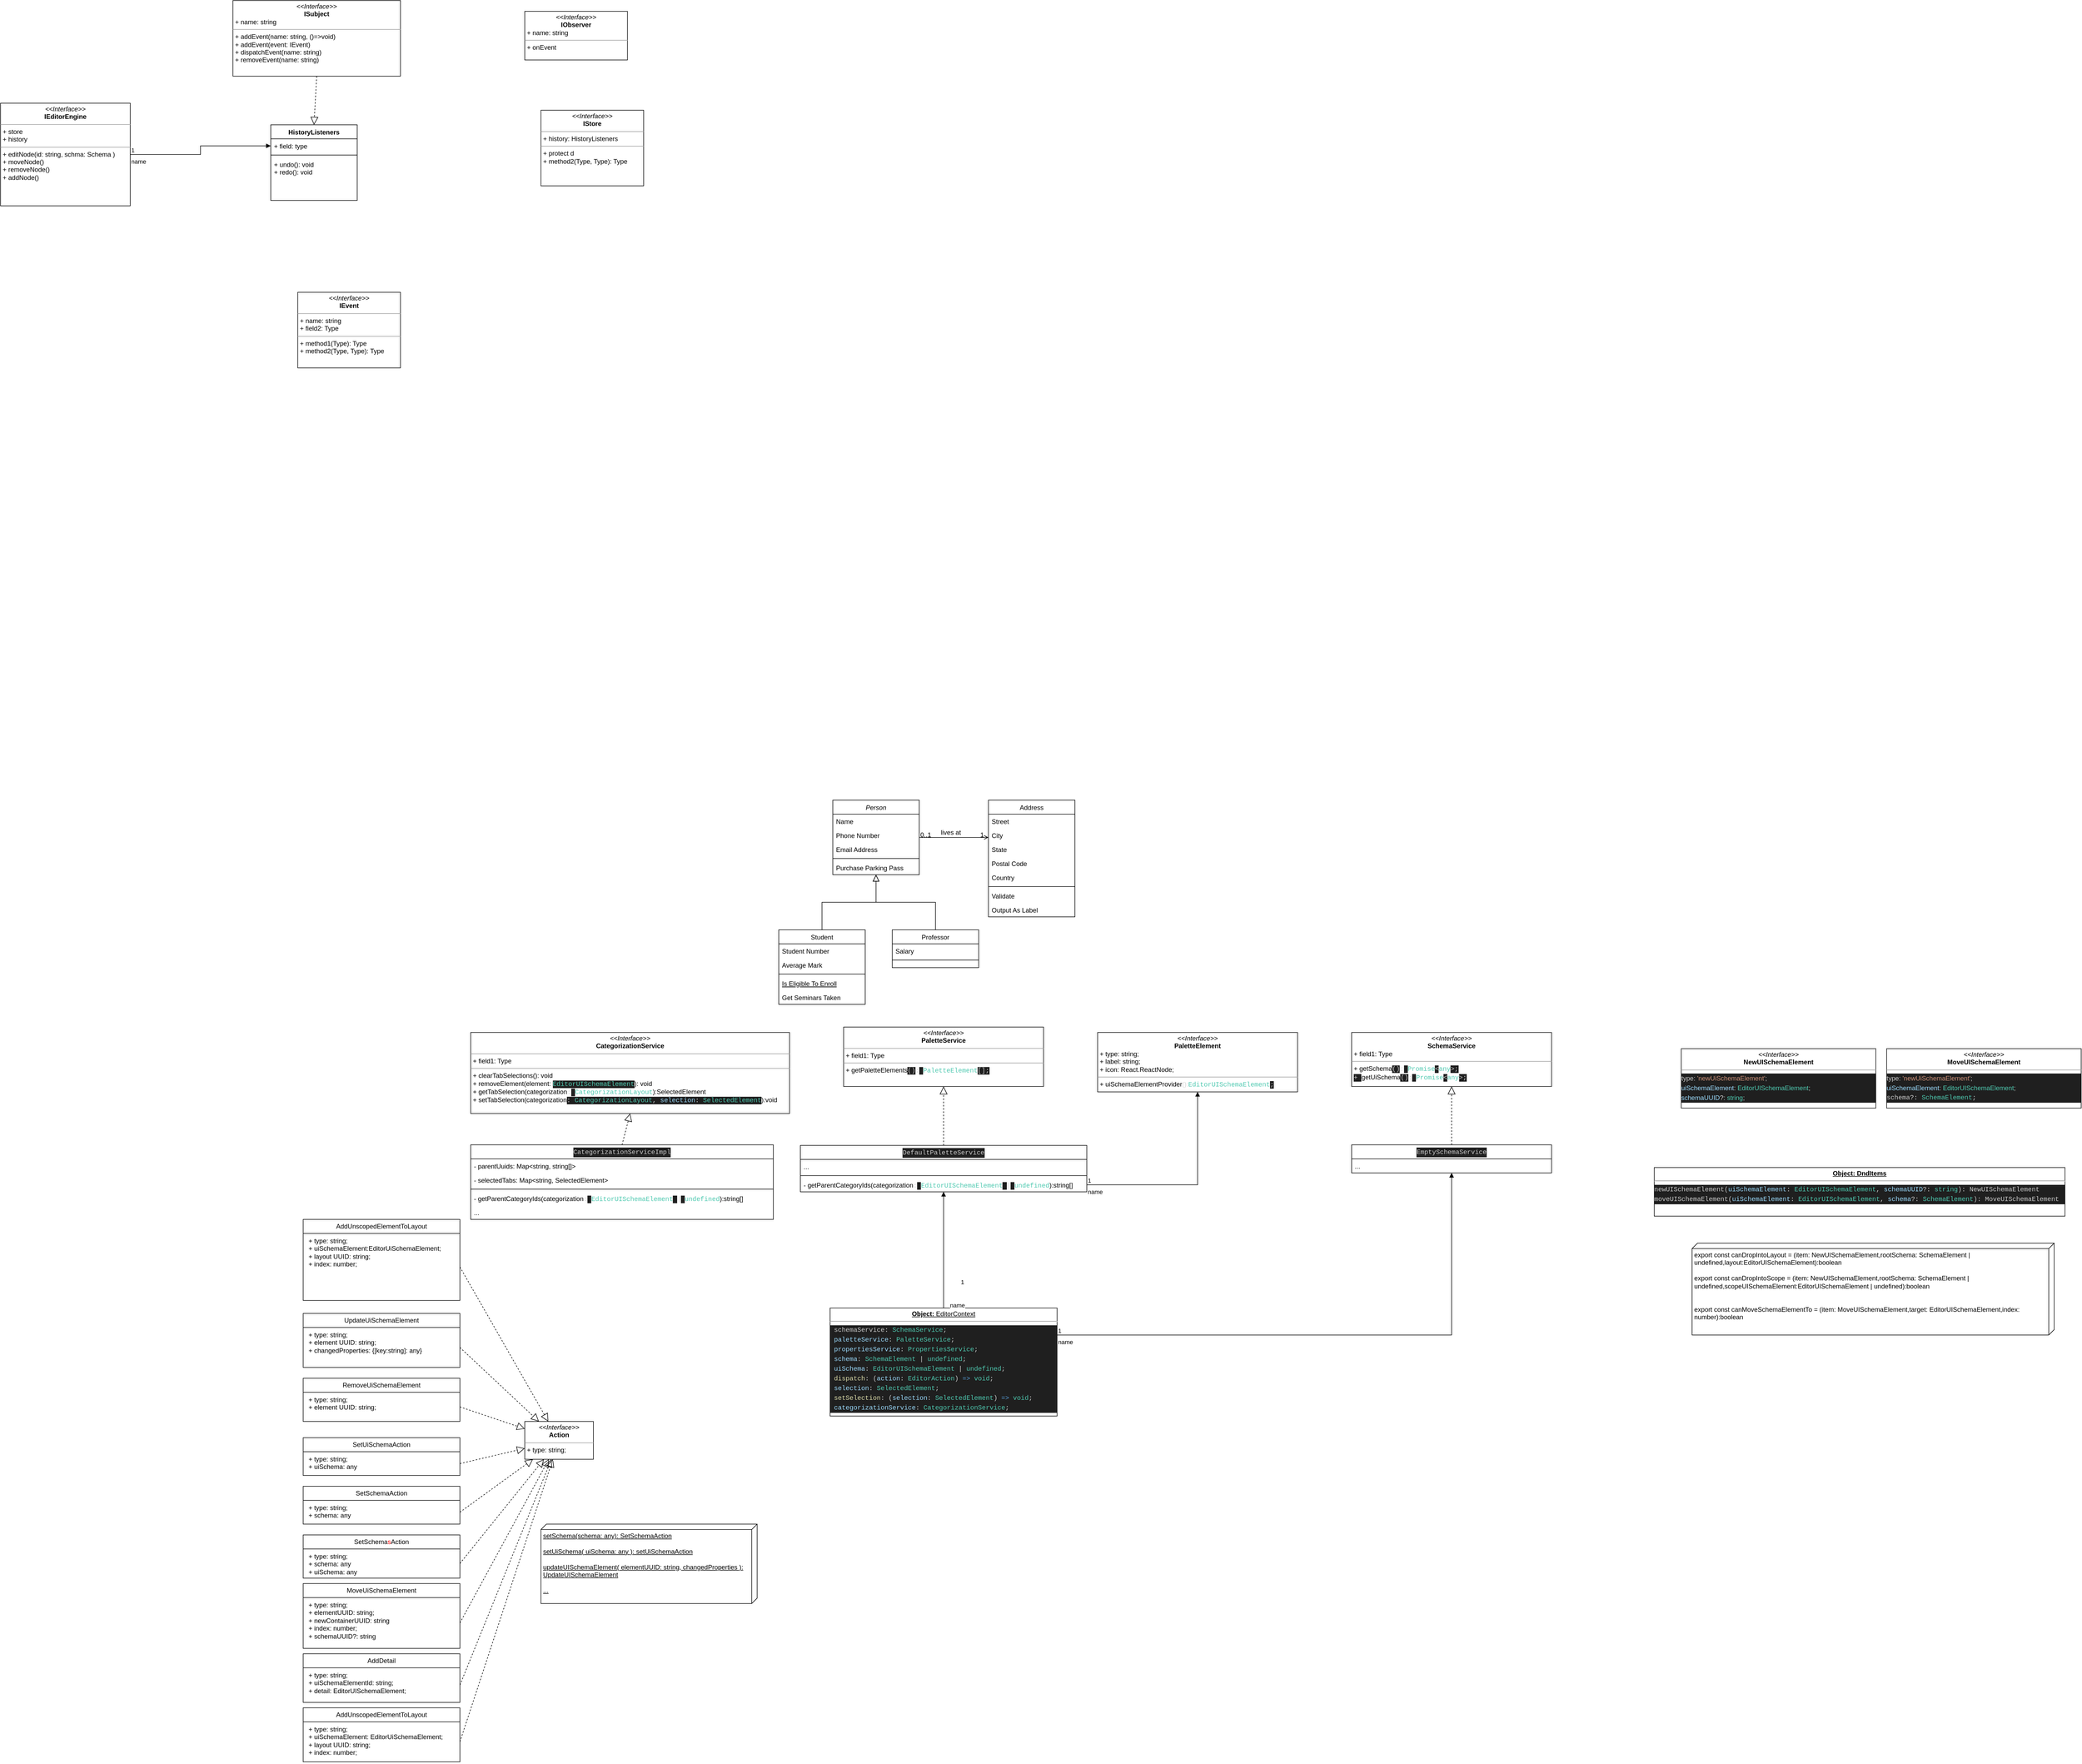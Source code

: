 <mxfile version="21.5.0" type="github">
  <diagram id="C5RBs43oDa-KdzZeNtuy" name="Page-1">
    <mxGraphModel dx="4012" dy="3231" grid="1" gridSize="10" guides="1" tooltips="1" connect="1" arrows="1" fold="1" page="1" pageScale="1" pageWidth="827" pageHeight="1169" math="0" shadow="0">
      <root>
        <mxCell id="WIyWlLk6GJQsqaUBKTNV-0" />
        <mxCell id="WIyWlLk6GJQsqaUBKTNV-1" parent="WIyWlLk6GJQsqaUBKTNV-0" />
        <mxCell id="zkfFHV4jXpPFQw0GAbJ--0" value="Person" style="swimlane;fontStyle=2;align=center;verticalAlign=top;childLayout=stackLayout;horizontal=1;startSize=26;horizontalStack=0;resizeParent=1;resizeLast=0;collapsible=1;marginBottom=0;rounded=0;shadow=0;strokeWidth=1;" parent="WIyWlLk6GJQsqaUBKTNV-1" vertex="1">
          <mxGeometry x="180" y="-140" width="160" height="138" as="geometry">
            <mxRectangle x="230" y="140" width="160" height="26" as="alternateBounds" />
          </mxGeometry>
        </mxCell>
        <mxCell id="zkfFHV4jXpPFQw0GAbJ--1" value="Name" style="text;align=left;verticalAlign=top;spacingLeft=4;spacingRight=4;overflow=hidden;rotatable=0;points=[[0,0.5],[1,0.5]];portConstraint=eastwest;" parent="zkfFHV4jXpPFQw0GAbJ--0" vertex="1">
          <mxGeometry y="26" width="160" height="26" as="geometry" />
        </mxCell>
        <mxCell id="zkfFHV4jXpPFQw0GAbJ--2" value="Phone Number" style="text;align=left;verticalAlign=top;spacingLeft=4;spacingRight=4;overflow=hidden;rotatable=0;points=[[0,0.5],[1,0.5]];portConstraint=eastwest;rounded=0;shadow=0;html=0;" parent="zkfFHV4jXpPFQw0GAbJ--0" vertex="1">
          <mxGeometry y="52" width="160" height="26" as="geometry" />
        </mxCell>
        <mxCell id="zkfFHV4jXpPFQw0GAbJ--3" value="Email Address" style="text;align=left;verticalAlign=top;spacingLeft=4;spacingRight=4;overflow=hidden;rotatable=0;points=[[0,0.5],[1,0.5]];portConstraint=eastwest;rounded=0;shadow=0;html=0;" parent="zkfFHV4jXpPFQw0GAbJ--0" vertex="1">
          <mxGeometry y="78" width="160" height="26" as="geometry" />
        </mxCell>
        <mxCell id="zkfFHV4jXpPFQw0GAbJ--4" value="" style="line;html=1;strokeWidth=1;align=left;verticalAlign=middle;spacingTop=-1;spacingLeft=3;spacingRight=3;rotatable=0;labelPosition=right;points=[];portConstraint=eastwest;" parent="zkfFHV4jXpPFQw0GAbJ--0" vertex="1">
          <mxGeometry y="104" width="160" height="8" as="geometry" />
        </mxCell>
        <mxCell id="zkfFHV4jXpPFQw0GAbJ--5" value="Purchase Parking Pass" style="text;align=left;verticalAlign=top;spacingLeft=4;spacingRight=4;overflow=hidden;rotatable=0;points=[[0,0.5],[1,0.5]];portConstraint=eastwest;" parent="zkfFHV4jXpPFQw0GAbJ--0" vertex="1">
          <mxGeometry y="112" width="160" height="26" as="geometry" />
        </mxCell>
        <mxCell id="zkfFHV4jXpPFQw0GAbJ--6" value="Student" style="swimlane;fontStyle=0;align=center;verticalAlign=top;childLayout=stackLayout;horizontal=1;startSize=26;horizontalStack=0;resizeParent=1;resizeLast=0;collapsible=1;marginBottom=0;rounded=0;shadow=0;strokeWidth=1;" parent="WIyWlLk6GJQsqaUBKTNV-1" vertex="1">
          <mxGeometry x="80" y="100" width="160" height="138" as="geometry">
            <mxRectangle x="120" y="360" width="160" height="26" as="alternateBounds" />
          </mxGeometry>
        </mxCell>
        <mxCell id="zkfFHV4jXpPFQw0GAbJ--7" value="Student Number" style="text;align=left;verticalAlign=top;spacingLeft=4;spacingRight=4;overflow=hidden;rotatable=0;points=[[0,0.5],[1,0.5]];portConstraint=eastwest;" parent="zkfFHV4jXpPFQw0GAbJ--6" vertex="1">
          <mxGeometry y="26" width="160" height="26" as="geometry" />
        </mxCell>
        <mxCell id="zkfFHV4jXpPFQw0GAbJ--8" value="Average Mark" style="text;align=left;verticalAlign=top;spacingLeft=4;spacingRight=4;overflow=hidden;rotatable=0;points=[[0,0.5],[1,0.5]];portConstraint=eastwest;rounded=0;shadow=0;html=0;" parent="zkfFHV4jXpPFQw0GAbJ--6" vertex="1">
          <mxGeometry y="52" width="160" height="26" as="geometry" />
        </mxCell>
        <mxCell id="zkfFHV4jXpPFQw0GAbJ--9" value="" style="line;html=1;strokeWidth=1;align=left;verticalAlign=middle;spacingTop=-1;spacingLeft=3;spacingRight=3;rotatable=0;labelPosition=right;points=[];portConstraint=eastwest;" parent="zkfFHV4jXpPFQw0GAbJ--6" vertex="1">
          <mxGeometry y="78" width="160" height="8" as="geometry" />
        </mxCell>
        <mxCell id="zkfFHV4jXpPFQw0GAbJ--10" value="Is Eligible To Enroll" style="text;align=left;verticalAlign=top;spacingLeft=4;spacingRight=4;overflow=hidden;rotatable=0;points=[[0,0.5],[1,0.5]];portConstraint=eastwest;fontStyle=4" parent="zkfFHV4jXpPFQw0GAbJ--6" vertex="1">
          <mxGeometry y="86" width="160" height="26" as="geometry" />
        </mxCell>
        <mxCell id="zkfFHV4jXpPFQw0GAbJ--11" value="Get Seminars Taken" style="text;align=left;verticalAlign=top;spacingLeft=4;spacingRight=4;overflow=hidden;rotatable=0;points=[[0,0.5],[1,0.5]];portConstraint=eastwest;" parent="zkfFHV4jXpPFQw0GAbJ--6" vertex="1">
          <mxGeometry y="112" width="160" height="26" as="geometry" />
        </mxCell>
        <mxCell id="zkfFHV4jXpPFQw0GAbJ--12" value="" style="endArrow=block;endSize=10;endFill=0;shadow=0;strokeWidth=1;rounded=0;edgeStyle=elbowEdgeStyle;elbow=vertical;" parent="WIyWlLk6GJQsqaUBKTNV-1" source="zkfFHV4jXpPFQw0GAbJ--6" target="zkfFHV4jXpPFQw0GAbJ--0" edge="1">
          <mxGeometry width="160" relative="1" as="geometry">
            <mxPoint x="160" y="-57" as="sourcePoint" />
            <mxPoint x="160" y="-57" as="targetPoint" />
          </mxGeometry>
        </mxCell>
        <mxCell id="zkfFHV4jXpPFQw0GAbJ--13" value="Professor" style="swimlane;fontStyle=0;align=center;verticalAlign=top;childLayout=stackLayout;horizontal=1;startSize=26;horizontalStack=0;resizeParent=1;resizeLast=0;collapsible=1;marginBottom=0;rounded=0;shadow=0;strokeWidth=1;" parent="WIyWlLk6GJQsqaUBKTNV-1" vertex="1">
          <mxGeometry x="290" y="100" width="160" height="70" as="geometry">
            <mxRectangle x="340" y="380" width="170" height="26" as="alternateBounds" />
          </mxGeometry>
        </mxCell>
        <mxCell id="zkfFHV4jXpPFQw0GAbJ--14" value="Salary" style="text;align=left;verticalAlign=top;spacingLeft=4;spacingRight=4;overflow=hidden;rotatable=0;points=[[0,0.5],[1,0.5]];portConstraint=eastwest;" parent="zkfFHV4jXpPFQw0GAbJ--13" vertex="1">
          <mxGeometry y="26" width="160" height="26" as="geometry" />
        </mxCell>
        <mxCell id="zkfFHV4jXpPFQw0GAbJ--15" value="" style="line;html=1;strokeWidth=1;align=left;verticalAlign=middle;spacingTop=-1;spacingLeft=3;spacingRight=3;rotatable=0;labelPosition=right;points=[];portConstraint=eastwest;" parent="zkfFHV4jXpPFQw0GAbJ--13" vertex="1">
          <mxGeometry y="52" width="160" height="8" as="geometry" />
        </mxCell>
        <mxCell id="zkfFHV4jXpPFQw0GAbJ--16" value="" style="endArrow=block;endSize=10;endFill=0;shadow=0;strokeWidth=1;rounded=0;edgeStyle=elbowEdgeStyle;elbow=vertical;" parent="WIyWlLk6GJQsqaUBKTNV-1" source="zkfFHV4jXpPFQw0GAbJ--13" target="zkfFHV4jXpPFQw0GAbJ--0" edge="1">
          <mxGeometry width="160" relative="1" as="geometry">
            <mxPoint x="170" y="113" as="sourcePoint" />
            <mxPoint x="270" y="11" as="targetPoint" />
          </mxGeometry>
        </mxCell>
        <mxCell id="zkfFHV4jXpPFQw0GAbJ--17" value="Address" style="swimlane;fontStyle=0;align=center;verticalAlign=top;childLayout=stackLayout;horizontal=1;startSize=26;horizontalStack=0;resizeParent=1;resizeLast=0;collapsible=1;marginBottom=0;rounded=0;shadow=0;strokeWidth=1;" parent="WIyWlLk6GJQsqaUBKTNV-1" vertex="1">
          <mxGeometry x="468" y="-140" width="160" height="216" as="geometry">
            <mxRectangle x="550" y="140" width="160" height="26" as="alternateBounds" />
          </mxGeometry>
        </mxCell>
        <mxCell id="zkfFHV4jXpPFQw0GAbJ--18" value="Street" style="text;align=left;verticalAlign=top;spacingLeft=4;spacingRight=4;overflow=hidden;rotatable=0;points=[[0,0.5],[1,0.5]];portConstraint=eastwest;" parent="zkfFHV4jXpPFQw0GAbJ--17" vertex="1">
          <mxGeometry y="26" width="160" height="26" as="geometry" />
        </mxCell>
        <mxCell id="zkfFHV4jXpPFQw0GAbJ--19" value="City" style="text;align=left;verticalAlign=top;spacingLeft=4;spacingRight=4;overflow=hidden;rotatable=0;points=[[0,0.5],[1,0.5]];portConstraint=eastwest;rounded=0;shadow=0;html=0;" parent="zkfFHV4jXpPFQw0GAbJ--17" vertex="1">
          <mxGeometry y="52" width="160" height="26" as="geometry" />
        </mxCell>
        <mxCell id="zkfFHV4jXpPFQw0GAbJ--20" value="State" style="text;align=left;verticalAlign=top;spacingLeft=4;spacingRight=4;overflow=hidden;rotatable=0;points=[[0,0.5],[1,0.5]];portConstraint=eastwest;rounded=0;shadow=0;html=0;" parent="zkfFHV4jXpPFQw0GAbJ--17" vertex="1">
          <mxGeometry y="78" width="160" height="26" as="geometry" />
        </mxCell>
        <mxCell id="zkfFHV4jXpPFQw0GAbJ--21" value="Postal Code" style="text;align=left;verticalAlign=top;spacingLeft=4;spacingRight=4;overflow=hidden;rotatable=0;points=[[0,0.5],[1,0.5]];portConstraint=eastwest;rounded=0;shadow=0;html=0;" parent="zkfFHV4jXpPFQw0GAbJ--17" vertex="1">
          <mxGeometry y="104" width="160" height="26" as="geometry" />
        </mxCell>
        <mxCell id="zkfFHV4jXpPFQw0GAbJ--22" value="Country" style="text;align=left;verticalAlign=top;spacingLeft=4;spacingRight=4;overflow=hidden;rotatable=0;points=[[0,0.5],[1,0.5]];portConstraint=eastwest;rounded=0;shadow=0;html=0;" parent="zkfFHV4jXpPFQw0GAbJ--17" vertex="1">
          <mxGeometry y="130" width="160" height="26" as="geometry" />
        </mxCell>
        <mxCell id="zkfFHV4jXpPFQw0GAbJ--23" value="" style="line;html=1;strokeWidth=1;align=left;verticalAlign=middle;spacingTop=-1;spacingLeft=3;spacingRight=3;rotatable=0;labelPosition=right;points=[];portConstraint=eastwest;" parent="zkfFHV4jXpPFQw0GAbJ--17" vertex="1">
          <mxGeometry y="156" width="160" height="8" as="geometry" />
        </mxCell>
        <mxCell id="zkfFHV4jXpPFQw0GAbJ--24" value="Validate" style="text;align=left;verticalAlign=top;spacingLeft=4;spacingRight=4;overflow=hidden;rotatable=0;points=[[0,0.5],[1,0.5]];portConstraint=eastwest;" parent="zkfFHV4jXpPFQw0GAbJ--17" vertex="1">
          <mxGeometry y="164" width="160" height="26" as="geometry" />
        </mxCell>
        <mxCell id="zkfFHV4jXpPFQw0GAbJ--25" value="Output As Label" style="text;align=left;verticalAlign=top;spacingLeft=4;spacingRight=4;overflow=hidden;rotatable=0;points=[[0,0.5],[1,0.5]];portConstraint=eastwest;" parent="zkfFHV4jXpPFQw0GAbJ--17" vertex="1">
          <mxGeometry y="190" width="160" height="26" as="geometry" />
        </mxCell>
        <mxCell id="zkfFHV4jXpPFQw0GAbJ--26" value="" style="endArrow=open;shadow=0;strokeWidth=1;rounded=0;endFill=1;edgeStyle=elbowEdgeStyle;elbow=vertical;" parent="WIyWlLk6GJQsqaUBKTNV-1" source="zkfFHV4jXpPFQw0GAbJ--0" target="zkfFHV4jXpPFQw0GAbJ--17" edge="1">
          <mxGeometry x="0.5" y="41" relative="1" as="geometry">
            <mxPoint x="340" y="-68" as="sourcePoint" />
            <mxPoint x="500" y="-68" as="targetPoint" />
            <mxPoint x="-40" y="32" as="offset" />
          </mxGeometry>
        </mxCell>
        <mxCell id="zkfFHV4jXpPFQw0GAbJ--27" value="0..1" style="resizable=0;align=left;verticalAlign=bottom;labelBackgroundColor=none;fontSize=12;" parent="zkfFHV4jXpPFQw0GAbJ--26" connectable="0" vertex="1">
          <mxGeometry x="-1" relative="1" as="geometry">
            <mxPoint y="4" as="offset" />
          </mxGeometry>
        </mxCell>
        <mxCell id="zkfFHV4jXpPFQw0GAbJ--28" value="1" style="resizable=0;align=right;verticalAlign=bottom;labelBackgroundColor=none;fontSize=12;" parent="zkfFHV4jXpPFQw0GAbJ--26" connectable="0" vertex="1">
          <mxGeometry x="1" relative="1" as="geometry">
            <mxPoint x="-7" y="4" as="offset" />
          </mxGeometry>
        </mxCell>
        <mxCell id="zkfFHV4jXpPFQw0GAbJ--29" value="lives at" style="text;html=1;resizable=0;points=[];;align=center;verticalAlign=middle;labelBackgroundColor=none;rounded=0;shadow=0;strokeWidth=1;fontSize=12;" parent="zkfFHV4jXpPFQw0GAbJ--26" vertex="1" connectable="0">
          <mxGeometry x="0.5" y="49" relative="1" as="geometry">
            <mxPoint x="-38" y="40" as="offset" />
          </mxGeometry>
        </mxCell>
        <mxCell id="DTdCsY4qcrPfwFTyk_Zt-1" value="&lt;p style=&quot;margin:0px;margin-top:4px;text-align:center;&quot;&gt;&lt;i&gt;&amp;lt;&amp;lt;Interface&amp;gt;&amp;gt;&lt;/i&gt;&lt;br&gt;&lt;b&gt;CategorizationService&lt;/b&gt;&lt;/p&gt;&lt;hr size=&quot;1&quot;&gt;&lt;p style=&quot;margin:0px;margin-left:4px;&quot;&gt;+ field1: Type&lt;br&gt;&lt;/p&gt;&lt;hr size=&quot;1&quot;&gt;&lt;p style=&quot;margin:0px;margin-left:4px;&quot;&gt;+&amp;nbsp;clearTabSelections&lt;span style=&quot;background-color: initial;&quot;&gt;(): void&lt;/span&gt;&lt;/p&gt;&lt;p style=&quot;margin:0px;margin-left:4px;&quot;&gt;+&amp;nbsp;removeElement(element:&amp;nbsp;&lt;span style=&quot;color: rgb(78, 201, 176); background-color: rgb(31, 31, 31); font-family: Menlo, Monaco, &amp;quot;Courier New&amp;quot;, monospace;&quot;&gt;EditorUISchemaElement&lt;/span&gt;&lt;span style=&quot;background-color: initial;&quot;&gt;): void&lt;/span&gt;&lt;/p&gt;&lt;p style=&quot;margin:0px;margin-left:4px;&quot;&gt;&lt;span style=&quot;background-color: initial;&quot;&gt;+&amp;nbsp;&lt;/span&gt;getTabSelection(categorization&lt;span style=&quot;font-family: Menlo, Monaco, &amp;quot;Courier New&amp;quot;, monospace; color: rgb(212, 212, 212);&quot;&gt;:&lt;/span&gt;&lt;span style=&quot;background-color: rgb(31, 31, 31); color: rgb(204, 204, 204); font-family: Menlo, Monaco, &amp;quot;Courier New&amp;quot;, monospace;&quot;&gt; &lt;/span&gt;&lt;span style=&quot;font-family: Menlo, Monaco, &amp;quot;Courier New&amp;quot;, monospace; color: rgb(78, 201, 176);&quot;&gt;CategorizationLayout&lt;/span&gt;&lt;span style=&quot;background-color: initial;&quot;&gt;):&lt;/span&gt;SelectedElement&lt;/p&gt;&lt;p style=&quot;margin:0px;margin-left:4px;&quot;&gt;+&amp;nbsp;setTabSelection(categorization&lt;span style=&quot;background-color: rgb(31, 31, 31); font-family: Menlo, Monaco, &amp;quot;Courier New&amp;quot;, monospace; color: rgb(212, 212, 212);&quot;&gt;:&lt;/span&gt;&lt;span style=&quot;background-color: rgb(31, 31, 31); color: rgb(204, 204, 204); font-family: Menlo, Monaco, &amp;quot;Courier New&amp;quot;, monospace;&quot;&gt; &lt;/span&gt;&lt;span style=&quot;background-color: rgb(31, 31, 31); font-family: Menlo, Monaco, &amp;quot;Courier New&amp;quot;, monospace; color: rgb(78, 201, 176);&quot;&gt;CategorizationLayout&lt;/span&gt;&lt;span style=&quot;background-color: rgb(31, 31, 31); color: rgb(204, 204, 204); font-family: Menlo, Monaco, &amp;quot;Courier New&amp;quot;, monospace;&quot;&gt;,&amp;nbsp;&lt;/span&gt;&lt;span style=&quot;background-color: rgb(31, 31, 31); font-family: Menlo, Monaco, &amp;quot;Courier New&amp;quot;, monospace; color: rgb(156, 220, 254);&quot;&gt;selection&lt;/span&gt;&lt;span style=&quot;background-color: rgb(31, 31, 31); font-family: Menlo, Monaco, &amp;quot;Courier New&amp;quot;, monospace; color: rgb(212, 212, 212);&quot;&gt;:&lt;/span&gt;&lt;span style=&quot;background-color: rgb(31, 31, 31); color: rgb(204, 204, 204); font-family: Menlo, Monaco, &amp;quot;Courier New&amp;quot;, monospace;&quot;&gt; &lt;/span&gt;&lt;span style=&quot;background-color: rgb(31, 31, 31); font-family: Menlo, Monaco, &amp;quot;Courier New&amp;quot;, monospace; color: rgb(78, 201, 176);&quot;&gt;SelectedElement&lt;/span&gt;&lt;span style=&quot;background-color: initial;&quot;&gt;):void&lt;/span&gt;&lt;/p&gt;" style="verticalAlign=top;align=left;overflow=fill;fontSize=12;fontFamily=Helvetica;html=1;whiteSpace=wrap;" vertex="1" parent="WIyWlLk6GJQsqaUBKTNV-1">
          <mxGeometry x="-490" y="290" width="590" height="150" as="geometry" />
        </mxCell>
        <mxCell id="DTdCsY4qcrPfwFTyk_Zt-5" value="&lt;div style=&quot;color: rgb(204, 204, 204); background-color: rgb(31, 31, 31); font-family: Menlo, Monaco, &amp;quot;Courier New&amp;quot;, monospace; line-height: 18px;&quot;&gt;CategorizationServiceImpl&lt;/div&gt;" style="swimlane;fontStyle=0;childLayout=stackLayout;horizontal=1;startSize=26;fillColor=none;horizontalStack=0;resizeParent=1;resizeParentMax=0;resizeLast=0;collapsible=1;marginBottom=0;whiteSpace=wrap;html=1;" vertex="1" parent="WIyWlLk6GJQsqaUBKTNV-1">
          <mxGeometry x="-490" y="498" width="560" height="138" as="geometry">
            <mxRectangle x="-450" y="490" width="100" height="30" as="alternateBounds" />
          </mxGeometry>
        </mxCell>
        <mxCell id="DTdCsY4qcrPfwFTyk_Zt-6" value="-&amp;nbsp;parentUuids: Map&amp;lt;string, string[]&amp;gt;" style="text;strokeColor=none;fillColor=none;align=left;verticalAlign=top;spacingLeft=4;spacingRight=4;overflow=hidden;rotatable=0;points=[[0,0.5],[1,0.5]];portConstraint=eastwest;whiteSpace=wrap;html=1;" vertex="1" parent="DTdCsY4qcrPfwFTyk_Zt-5">
          <mxGeometry y="26" width="560" height="26" as="geometry" />
        </mxCell>
        <mxCell id="DTdCsY4qcrPfwFTyk_Zt-7" value="-&amp;nbsp;selectedTabs: Map&amp;lt;string, SelectedElement&amp;gt;" style="text;strokeColor=none;fillColor=none;align=left;verticalAlign=top;spacingLeft=4;spacingRight=4;overflow=hidden;rotatable=0;points=[[0,0.5],[1,0.5]];portConstraint=eastwest;whiteSpace=wrap;html=1;" vertex="1" parent="DTdCsY4qcrPfwFTyk_Zt-5">
          <mxGeometry y="52" width="560" height="26" as="geometry" />
        </mxCell>
        <mxCell id="DTdCsY4qcrPfwFTyk_Zt-11" value="" style="line;strokeWidth=1;fillColor=none;align=left;verticalAlign=middle;spacingTop=-1;spacingLeft=3;spacingRight=3;rotatable=0;labelPosition=right;points=[];portConstraint=eastwest;strokeColor=inherit;" vertex="1" parent="DTdCsY4qcrPfwFTyk_Zt-5">
          <mxGeometry y="78" width="560" height="8" as="geometry" />
        </mxCell>
        <mxCell id="DTdCsY4qcrPfwFTyk_Zt-12" value="-&amp;nbsp;getParentCategoryIds(categorization&lt;span style=&quot;font-family: Menlo, Monaco, &amp;quot;Courier New&amp;quot;, monospace; color: rgb(212, 212, 212);&quot;&gt;:&lt;/span&gt;&lt;span style=&quot;background-color: rgb(31, 31, 31); color: rgb(204, 204, 204); font-family: Menlo, Monaco, &amp;quot;Courier New&amp;quot;, monospace;&quot;&gt; &lt;/span&gt;&lt;span style=&quot;font-family: Menlo, Monaco, &amp;quot;Courier New&amp;quot;, monospace; color: rgb(78, 201, 176);&quot;&gt;EditorUISchemaElement&lt;/span&gt;&lt;span style=&quot;background-color: rgb(31, 31, 31); color: rgb(204, 204, 204); font-family: Menlo, Monaco, &amp;quot;Courier New&amp;quot;, monospace;&quot;&gt; &lt;/span&gt;&lt;span style=&quot;font-family: Menlo, Monaco, &amp;quot;Courier New&amp;quot;, monospace; color: rgb(212, 212, 212);&quot;&gt;|&lt;/span&gt;&lt;span style=&quot;background-color: rgb(31, 31, 31); color: rgb(204, 204, 204); font-family: Menlo, Monaco, &amp;quot;Courier New&amp;quot;, monospace;&quot;&gt; &lt;/span&gt;&lt;span style=&quot;font-family: Menlo, Monaco, &amp;quot;Courier New&amp;quot;, monospace; color: rgb(78, 201, 176);&quot;&gt;undefined&lt;/span&gt;&lt;span style=&quot;background-color: initial;&quot;&gt;):string[]&lt;/span&gt;" style="text;strokeColor=none;fillColor=none;align=left;verticalAlign=top;spacingLeft=4;spacingRight=4;overflow=hidden;rotatable=0;points=[[0,0.5],[1,0.5]];portConstraint=eastwest;whiteSpace=wrap;html=1;" vertex="1" parent="DTdCsY4qcrPfwFTyk_Zt-5">
          <mxGeometry y="86" width="560" height="26" as="geometry" />
        </mxCell>
        <mxCell id="DTdCsY4qcrPfwFTyk_Zt-8" value="..." style="text;strokeColor=none;fillColor=none;align=left;verticalAlign=top;spacingLeft=4;spacingRight=4;overflow=hidden;rotatable=0;points=[[0,0.5],[1,0.5]];portConstraint=eastwest;whiteSpace=wrap;html=1;" vertex="1" parent="DTdCsY4qcrPfwFTyk_Zt-5">
          <mxGeometry y="112" width="560" height="26" as="geometry" />
        </mxCell>
        <mxCell id="DTdCsY4qcrPfwFTyk_Zt-10" value="" style="endArrow=block;dashed=1;endFill=0;endSize=12;html=1;rounded=0;entryX=0.5;entryY=1;entryDx=0;entryDy=0;exitX=0.5;exitY=0;exitDx=0;exitDy=0;" edge="1" parent="WIyWlLk6GJQsqaUBKTNV-1" source="DTdCsY4qcrPfwFTyk_Zt-5" target="DTdCsY4qcrPfwFTyk_Zt-1">
          <mxGeometry width="160" relative="1" as="geometry">
            <mxPoint x="-440" y="680" as="sourcePoint" />
            <mxPoint x="-280" y="680" as="targetPoint" />
          </mxGeometry>
        </mxCell>
        <mxCell id="DTdCsY4qcrPfwFTyk_Zt-13" value="&lt;p style=&quot;margin:0px;margin-top:4px;text-align:center;&quot;&gt;&lt;i&gt;&amp;lt;&amp;lt;Interface&amp;gt;&amp;gt;&lt;/i&gt;&lt;br&gt;&lt;b&gt;PaletteService&lt;/b&gt;&lt;br&gt;&lt;/p&gt;&lt;hr size=&quot;1&quot;&gt;&lt;p style=&quot;margin:0px;margin-left:4px;&quot;&gt;+ field1: Type&lt;br&gt;&lt;/p&gt;&lt;hr size=&quot;1&quot;&gt;&lt;p style=&quot;margin:0px;margin-left:4px;&quot;&gt;+&amp;nbsp;getPaletteElements&lt;span style=&quot;background-color: rgb(31, 31, 31); color: rgb(204, 204, 204); font-family: Menlo, Monaco, &amp;quot;Courier New&amp;quot;, monospace;&quot;&gt;()&lt;/span&gt;&lt;span style=&quot;font-family: Menlo, Monaco, &amp;quot;Courier New&amp;quot;, monospace; color: rgb(212, 212, 212);&quot;&gt;:&lt;/span&gt;&lt;span style=&quot;background-color: rgb(31, 31, 31); color: rgb(204, 204, 204); font-family: Menlo, Monaco, &amp;quot;Courier New&amp;quot;, monospace;&quot;&gt; &lt;/span&gt;&lt;span style=&quot;font-family: Menlo, Monaco, &amp;quot;Courier New&amp;quot;, monospace; color: rgb(78, 201, 176);&quot;&gt;PaletteElement&lt;/span&gt;&lt;span style=&quot;background-color: rgb(31, 31, 31); color: rgb(204, 204, 204); font-family: Menlo, Monaco, &amp;quot;Courier New&amp;quot;, monospace;&quot;&gt;[];&lt;/span&gt;&lt;/p&gt;" style="verticalAlign=top;align=left;overflow=fill;fontSize=12;fontFamily=Helvetica;html=1;whiteSpace=wrap;" vertex="1" parent="WIyWlLk6GJQsqaUBKTNV-1">
          <mxGeometry x="200" y="280" width="370" height="110" as="geometry" />
        </mxCell>
        <mxCell id="DTdCsY4qcrPfwFTyk_Zt-14" value="&lt;p style=&quot;margin:0px;margin-top:4px;text-align:center;&quot;&gt;&lt;i&gt;&amp;lt;&amp;lt;Interface&amp;gt;&amp;gt;&lt;/i&gt;&lt;br&gt;&lt;b&gt;PaletteElement&lt;/b&gt;&lt;br&gt;&lt;/p&gt;&lt;p style=&quot;margin:0px;margin-left:4px;&quot;&gt;+ type: string;&lt;/p&gt;&lt;p style=&quot;margin:0px;margin-left:4px;&quot;&gt;&lt;span style=&quot;background-color: initial;&quot;&gt;+ label: string;&lt;/span&gt;&lt;/p&gt;&lt;p style=&quot;margin:0px;margin-left:4px;&quot;&gt;&lt;span style=&quot;background-color: initial;&quot;&gt;+ icon: React.ReactNode;&lt;/span&gt;&lt;/p&gt;&lt;hr size=&quot;1&quot;&gt;&lt;p style=&quot;margin:0px;margin-left:4px;&quot;&gt;+&amp;nbsp;uiSchemaElementProvider&lt;font color=&quot;#d4d4d4&quot;&gt;():&lt;/font&gt;&lt;span style=&quot;font-family: Menlo, Monaco, &amp;quot;Courier New&amp;quot;, monospace; color: rgb(78, 201, 176);&quot;&gt;EditorUISchemaElement&lt;/span&gt;&lt;span style=&quot;background-color: rgb(31, 31, 31); color: rgb(204, 204, 204); font-family: Menlo, Monaco, &amp;quot;Courier New&amp;quot;, monospace;&quot;&gt;;&lt;/span&gt;&lt;/p&gt;" style="verticalAlign=top;align=left;overflow=fill;fontSize=12;fontFamily=Helvetica;html=1;whiteSpace=wrap;" vertex="1" parent="WIyWlLk6GJQsqaUBKTNV-1">
          <mxGeometry x="670" y="290" width="370" height="110" as="geometry" />
        </mxCell>
        <mxCell id="DTdCsY4qcrPfwFTyk_Zt-15" value="&lt;div style=&quot;color: rgb(204, 204, 204); background-color: rgb(31, 31, 31); font-family: Menlo, Monaco, &amp;quot;Courier New&amp;quot;, monospace; line-height: 18px;&quot;&gt;DefaultPaletteService&lt;/div&gt;" style="swimlane;fontStyle=0;childLayout=stackLayout;horizontal=1;startSize=26;fillColor=none;horizontalStack=0;resizeParent=1;resizeParentMax=0;resizeLast=0;collapsible=1;marginBottom=0;whiteSpace=wrap;html=1;" vertex="1" parent="WIyWlLk6GJQsqaUBKTNV-1">
          <mxGeometry x="120" y="499" width="530" height="86" as="geometry">
            <mxRectangle x="-450" y="490" width="100" height="30" as="alternateBounds" />
          </mxGeometry>
        </mxCell>
        <mxCell id="DTdCsY4qcrPfwFTyk_Zt-16" value="..." style="text;strokeColor=none;fillColor=none;align=left;verticalAlign=top;spacingLeft=4;spacingRight=4;overflow=hidden;rotatable=0;points=[[0,0.5],[1,0.5]];portConstraint=eastwest;whiteSpace=wrap;html=1;" vertex="1" parent="DTdCsY4qcrPfwFTyk_Zt-15">
          <mxGeometry y="26" width="530" height="26" as="geometry" />
        </mxCell>
        <mxCell id="DTdCsY4qcrPfwFTyk_Zt-18" value="" style="line;strokeWidth=1;fillColor=none;align=left;verticalAlign=middle;spacingTop=-1;spacingLeft=3;spacingRight=3;rotatable=0;labelPosition=right;points=[];portConstraint=eastwest;strokeColor=inherit;" vertex="1" parent="DTdCsY4qcrPfwFTyk_Zt-15">
          <mxGeometry y="52" width="530" height="8" as="geometry" />
        </mxCell>
        <mxCell id="DTdCsY4qcrPfwFTyk_Zt-19" value="-&amp;nbsp;getParentCategoryIds(categorization&lt;span style=&quot;font-family: Menlo, Monaco, &amp;quot;Courier New&amp;quot;, monospace; color: rgb(212, 212, 212);&quot;&gt;:&lt;/span&gt;&lt;span style=&quot;background-color: rgb(31, 31, 31); color: rgb(204, 204, 204); font-family: Menlo, Monaco, &amp;quot;Courier New&amp;quot;, monospace;&quot;&gt; &lt;/span&gt;&lt;span style=&quot;font-family: Menlo, Monaco, &amp;quot;Courier New&amp;quot;, monospace; color: rgb(78, 201, 176);&quot;&gt;EditorUISchemaElement&lt;/span&gt;&lt;span style=&quot;background-color: rgb(31, 31, 31); color: rgb(204, 204, 204); font-family: Menlo, Monaco, &amp;quot;Courier New&amp;quot;, monospace;&quot;&gt; &lt;/span&gt;&lt;span style=&quot;font-family: Menlo, Monaco, &amp;quot;Courier New&amp;quot;, monospace; color: rgb(212, 212, 212);&quot;&gt;|&lt;/span&gt;&lt;span style=&quot;background-color: rgb(31, 31, 31); color: rgb(204, 204, 204); font-family: Menlo, Monaco, &amp;quot;Courier New&amp;quot;, monospace;&quot;&gt; &lt;/span&gt;&lt;span style=&quot;font-family: Menlo, Monaco, &amp;quot;Courier New&amp;quot;, monospace; color: rgb(78, 201, 176);&quot;&gt;undefined&lt;/span&gt;&lt;span style=&quot;background-color: initial;&quot;&gt;):string[]&lt;/span&gt;" style="text;strokeColor=none;fillColor=none;align=left;verticalAlign=top;spacingLeft=4;spacingRight=4;overflow=hidden;rotatable=0;points=[[0,0.5],[1,0.5]];portConstraint=eastwest;whiteSpace=wrap;html=1;" vertex="1" parent="DTdCsY4qcrPfwFTyk_Zt-15">
          <mxGeometry y="60" width="530" height="26" as="geometry" />
        </mxCell>
        <mxCell id="DTdCsY4qcrPfwFTyk_Zt-21" value="" style="endArrow=block;dashed=1;endFill=0;endSize=12;html=1;rounded=0;entryX=0.5;entryY=1;entryDx=0;entryDy=0;exitX=0.5;exitY=0;exitDx=0;exitDy=0;" edge="1" parent="WIyWlLk6GJQsqaUBKTNV-1" source="DTdCsY4qcrPfwFTyk_Zt-15" target="DTdCsY4qcrPfwFTyk_Zt-13">
          <mxGeometry width="160" relative="1" as="geometry">
            <mxPoint x="-200" y="508" as="sourcePoint" />
            <mxPoint x="-185" y="450" as="targetPoint" />
          </mxGeometry>
        </mxCell>
        <mxCell id="DTdCsY4qcrPfwFTyk_Zt-22" value="name" style="endArrow=block;endFill=1;html=1;edgeStyle=orthogonalEdgeStyle;align=left;verticalAlign=top;rounded=0;entryX=0.5;entryY=1;entryDx=0;entryDy=0;" edge="1" parent="WIyWlLk6GJQsqaUBKTNV-1" source="DTdCsY4qcrPfwFTyk_Zt-19" target="DTdCsY4qcrPfwFTyk_Zt-14">
          <mxGeometry x="-1" relative="1" as="geometry">
            <mxPoint x="670" y="590" as="sourcePoint" />
            <mxPoint x="430" y="750" as="targetPoint" />
          </mxGeometry>
        </mxCell>
        <mxCell id="DTdCsY4qcrPfwFTyk_Zt-23" value="1" style="edgeLabel;resizable=0;html=1;align=left;verticalAlign=bottom;" connectable="0" vertex="1" parent="DTdCsY4qcrPfwFTyk_Zt-22">
          <mxGeometry x="-1" relative="1" as="geometry" />
        </mxCell>
        <mxCell id="DTdCsY4qcrPfwFTyk_Zt-24" value="&lt;p style=&quot;margin:0px;margin-top:4px;text-align:center;&quot;&gt;&lt;i&gt;&amp;lt;&amp;lt;Interface&amp;gt;&amp;gt;&lt;/i&gt;&lt;br&gt;&lt;/p&gt;&lt;div style=&quot;text-align: center;&quot;&gt;&lt;b&gt;SchemaService&lt;/b&gt;&lt;/div&gt;&lt;p style=&quot;margin:0px;margin-left:4px;&quot;&gt;+ field1: Type&lt;br&gt;&lt;/p&gt;&lt;hr size=&quot;1&quot;&gt;&lt;p style=&quot;margin:0px;margin-left:4px;&quot;&gt;+ getSchema&lt;span style=&quot;background-color: rgb(31, 31, 31); color: rgb(204, 204, 204); font-family: Menlo, Monaco, &amp;quot;Courier New&amp;quot;, monospace;&quot;&gt;()&lt;/span&gt;&lt;span style=&quot;font-family: Menlo, Monaco, &amp;quot;Courier New&amp;quot;, monospace; color: rgb(212, 212, 212);&quot;&gt;:&lt;/span&gt;&lt;span style=&quot;background-color: rgb(31, 31, 31); color: rgb(204, 204, 204); font-family: Menlo, Monaco, &amp;quot;Courier New&amp;quot;, monospace;&quot;&gt; &lt;/span&gt;&lt;span style=&quot;font-family: Menlo, Monaco, &amp;quot;Courier New&amp;quot;, monospace; color: rgb(78, 201, 176);&quot;&gt;Promise&lt;/span&gt;&lt;span style=&quot;background-color: rgb(31, 31, 31); color: rgb(204, 204, 204); font-family: Menlo, Monaco, &amp;quot;Courier New&amp;quot;, monospace;&quot;&gt;&amp;lt;&lt;/span&gt;&lt;span style=&quot;font-family: Menlo, Monaco, &amp;quot;Courier New&amp;quot;, monospace; color: rgb(78, 201, 176);&quot;&gt;any&lt;/span&gt;&lt;span style=&quot;background-color: rgb(31, 31, 31); color: rgb(204, 204, 204); font-family: Menlo, Monaco, &amp;quot;Courier New&amp;quot;, monospace;&quot;&gt;&amp;gt;;&lt;/span&gt;&lt;/p&gt;&lt;p style=&quot;margin:0px;margin-left:4px;&quot;&gt;&lt;span style=&quot;background-color: rgb(31, 31, 31); color: rgb(204, 204, 204); font-family: Menlo, Monaco, &amp;quot;Courier New&amp;quot;, monospace;&quot;&gt;+&amp;nbsp;&lt;/span&gt;getUiSchema&lt;span style=&quot;background-color: rgb(31, 31, 31); color: rgb(204, 204, 204); font-family: Menlo, Monaco, &amp;quot;Courier New&amp;quot;, monospace;&quot;&gt;()&lt;/span&gt;&lt;span style=&quot;font-family: Menlo, Monaco, &amp;quot;Courier New&amp;quot;, monospace; color: rgb(212, 212, 212);&quot;&gt;:&lt;/span&gt;&lt;span style=&quot;background-color: rgb(31, 31, 31); color: rgb(204, 204, 204); font-family: Menlo, Monaco, &amp;quot;Courier New&amp;quot;, monospace;&quot;&gt; &lt;/span&gt;&lt;span style=&quot;font-family: Menlo, Monaco, &amp;quot;Courier New&amp;quot;, monospace; color: rgb(78, 201, 176);&quot;&gt;Promise&lt;/span&gt;&lt;span style=&quot;background-color: rgb(31, 31, 31); color: rgb(204, 204, 204); font-family: Menlo, Monaco, &amp;quot;Courier New&amp;quot;, monospace;&quot;&gt;&amp;lt;&lt;/span&gt;&lt;span style=&quot;font-family: Menlo, Monaco, &amp;quot;Courier New&amp;quot;, monospace; color: rgb(78, 201, 176);&quot;&gt;any&lt;/span&gt;&lt;span style=&quot;background-color: rgb(31, 31, 31); color: rgb(204, 204, 204); font-family: Menlo, Monaco, &amp;quot;Courier New&amp;quot;, monospace;&quot;&gt;&amp;gt;;&lt;/span&gt;&lt;/p&gt;" style="verticalAlign=top;align=left;overflow=fill;fontSize=12;fontFamily=Helvetica;html=1;whiteSpace=wrap;" vertex="1" parent="WIyWlLk6GJQsqaUBKTNV-1">
          <mxGeometry x="1140" y="290" width="370" height="100" as="geometry" />
        </mxCell>
        <mxCell id="DTdCsY4qcrPfwFTyk_Zt-27" value="&lt;div style=&quot;color: rgb(204, 204, 204); background-color: rgb(31, 31, 31); font-family: Menlo, Monaco, &amp;quot;Courier New&amp;quot;, monospace; line-height: 18px;&quot;&gt;EmptySchemaService&lt;/div&gt;" style="swimlane;fontStyle=0;childLayout=stackLayout;horizontal=1;startSize=26;fillColor=none;horizontalStack=0;resizeParent=1;resizeParentMax=0;resizeLast=0;collapsible=1;marginBottom=0;whiteSpace=wrap;html=1;" vertex="1" parent="WIyWlLk6GJQsqaUBKTNV-1">
          <mxGeometry x="1140" y="498" width="370" height="52" as="geometry">
            <mxRectangle x="-450" y="490" width="100" height="30" as="alternateBounds" />
          </mxGeometry>
        </mxCell>
        <mxCell id="DTdCsY4qcrPfwFTyk_Zt-30" value="..." style="text;strokeColor=none;fillColor=none;align=left;verticalAlign=top;spacingLeft=4;spacingRight=4;overflow=hidden;rotatable=0;points=[[0,0.5],[1,0.5]];portConstraint=eastwest;whiteSpace=wrap;html=1;" vertex="1" parent="DTdCsY4qcrPfwFTyk_Zt-27">
          <mxGeometry y="26" width="370" height="26" as="geometry" />
        </mxCell>
        <mxCell id="DTdCsY4qcrPfwFTyk_Zt-31" value="" style="endArrow=block;dashed=1;endFill=0;endSize=12;html=1;rounded=0;entryX=0.5;entryY=1;entryDx=0;entryDy=0;exitX=0.5;exitY=0;exitDx=0;exitDy=0;" edge="1" parent="WIyWlLk6GJQsqaUBKTNV-1" source="DTdCsY4qcrPfwFTyk_Zt-27" target="DTdCsY4qcrPfwFTyk_Zt-24">
          <mxGeometry width="160" relative="1" as="geometry">
            <mxPoint x="395" y="509" as="sourcePoint" />
            <mxPoint x="395" y="400" as="targetPoint" />
          </mxGeometry>
        </mxCell>
        <mxCell id="DTdCsY4qcrPfwFTyk_Zt-34" value="&lt;p style=&quot;margin:0px;margin-top:4px;text-align:center;text-decoration:underline;&quot;&gt;&lt;b&gt;Object:&amp;nbsp;&lt;/b&gt;&lt;b style=&quot;background-color: initial;&quot;&gt;&lt;u&gt;DndItems&lt;/u&gt;&lt;/b&gt;&lt;/p&gt;&lt;hr&gt;&lt;div style=&quot;color: rgb(204, 204, 204); background-color: rgb(31, 31, 31); font-family: Menlo, Monaco, &amp;quot;Courier New&amp;quot;, monospace; line-height: 18px;&quot;&gt;&lt;div&gt;newUISchemaElement(&lt;span style=&quot;color: rgb(156, 220, 254);&quot;&gt;uiSchemaElement&lt;/span&gt;&lt;span style=&quot;color: rgb(212, 212, 212);&quot;&gt;:&lt;/span&gt; &lt;span style=&quot;color: rgb(78, 201, 176);&quot;&gt;EditorUISchemaElement&lt;/span&gt;,&amp;nbsp;&lt;span style=&quot;color: rgb(156, 220, 254);&quot;&gt;schemaUUID&lt;/span&gt;&lt;span style=&quot;color: rgb(212, 212, 212);&quot;&gt;?:&lt;/span&gt; &lt;span style=&quot;color: rgb(78, 201, 176);&quot;&gt;string&lt;/span&gt;):&amp;nbsp;NewUISchemaElement&lt;/div&gt;&lt;div&gt;&lt;div style=&quot;line-height: 18px;&quot;&gt;&lt;div&gt;moveUISchemaElement(&lt;span style=&quot;color: rgb(156, 220, 254);&quot;&gt;uiSchemaElement&lt;/span&gt;&lt;span style=&quot;color: rgb(212, 212, 212);&quot;&gt;:&lt;/span&gt; &lt;span style=&quot;color: rgb(78, 201, 176);&quot;&gt;EditorUISchemaElement&lt;/span&gt;,&amp;nbsp;&lt;span style=&quot;color: rgb(156, 220, 254);&quot;&gt;schema&lt;/span&gt;&lt;span style=&quot;color: rgb(212, 212, 212);&quot;&gt;?:&lt;/span&gt; &lt;span style=&quot;color: rgb(78, 201, 176);&quot;&gt;SchemaElement&lt;/span&gt;): MoveUISchemaElement&lt;/div&gt;&lt;/div&gt;&lt;/div&gt;&lt;/div&gt;" style="verticalAlign=top;align=left;overflow=fill;fontSize=12;fontFamily=Helvetica;html=1;whiteSpace=wrap;" vertex="1" parent="WIyWlLk6GJQsqaUBKTNV-1">
          <mxGeometry x="1700" y="540" width="760" height="90" as="geometry" />
        </mxCell>
        <mxCell id="DTdCsY4qcrPfwFTyk_Zt-37" value="&lt;p style=&quot;margin:0px;margin-top:4px;text-align:center;&quot;&gt;&lt;i&gt;&amp;lt;&amp;lt;Interface&amp;gt;&amp;gt;&lt;/i&gt;&lt;br&gt;&lt;b&gt;NewUISchemaElement&lt;/b&gt;&lt;br&gt;&lt;/p&gt;&lt;hr size=&quot;1&quot;&gt;&lt;div style=&quot;color: rgb(204, 204, 204); background-color: rgb(31, 31, 31); line-height: 18px;&quot;&gt;&lt;div style=&quot;&quot;&gt;type&lt;span style=&quot;color: rgb(212, 212, 212);&quot;&gt;:&lt;/span&gt; &lt;span style=&quot;color: rgb(206, 145, 120);&quot;&gt;&#39;newUiSchemaElement&#39;&lt;/span&gt;;&lt;/div&gt;&lt;div style=&quot;&quot;&gt;  &lt;span style=&quot;color: #9cdcfe;&quot;&gt;uiSchemaElement&lt;/span&gt;&lt;span style=&quot;color: #d4d4d4;&quot;&gt;:&lt;/span&gt; &lt;span style=&quot;color: #4ec9b0;&quot;&gt;EditorUISchemaElement&lt;/span&gt;;&lt;/div&gt;&lt;div style=&quot;&quot;&gt;  &lt;span style=&quot;color: rgb(156, 220, 254);&quot;&gt;schemaUUID&lt;/span&gt;&lt;span style=&quot;color: rgb(212, 212, 212);&quot;&gt;?:&lt;/span&gt; &lt;span style=&quot;color: rgb(78, 201, 176);&quot;&gt;string&lt;/span&gt;;&lt;/div&gt;&lt;/div&gt;" style="verticalAlign=top;align=left;overflow=fill;fontSize=12;fontFamily=Helvetica;html=1;whiteSpace=wrap;fillColor=default;" vertex="1" parent="WIyWlLk6GJQsqaUBKTNV-1">
          <mxGeometry x="1750" y="320" width="360" height="110" as="geometry" />
        </mxCell>
        <mxCell id="DTdCsY4qcrPfwFTyk_Zt-38" value="&lt;p style=&quot;margin:0px;margin-top:4px;text-align:center;&quot;&gt;&lt;i&gt;&amp;lt;&amp;lt;Interface&amp;gt;&amp;gt;&lt;/i&gt;&lt;br&gt;&lt;b&gt;MoveUISchemaElement&lt;/b&gt;&lt;br&gt;&lt;/p&gt;&lt;hr size=&quot;1&quot;&gt;&lt;div style=&quot;color: rgb(204, 204, 204); background-color: rgb(31, 31, 31); line-height: 18px;&quot;&gt;&lt;div style=&quot;&quot;&gt;type&lt;span style=&quot;color: rgb(212, 212, 212);&quot;&gt;:&lt;/span&gt; &lt;span style=&quot;color: rgb(206, 145, 120);&quot;&gt;&#39;newUiSchemaElement&#39;&lt;/span&gt;;&lt;/div&gt;&lt;div style=&quot;&quot;&gt;  &lt;span style=&quot;color: #9cdcfe;&quot;&gt;uiSchemaElement&lt;/span&gt;&lt;span style=&quot;color: #d4d4d4;&quot;&gt;:&lt;/span&gt; &lt;span style=&quot;color: #4ec9b0;&quot;&gt;EditorUISchemaElement&lt;/span&gt;;&lt;/div&gt;&lt;div style=&quot;&quot;&gt;&lt;div style=&quot;font-family: Menlo, Monaco, &amp;quot;Courier New&amp;quot;, monospace; line-height: 18px;&quot;&gt;schema&lt;span style=&quot;color: #d4d4d4;&quot;&gt;?:&lt;/span&gt; &lt;span style=&quot;color: #4ec9b0;&quot;&gt;SchemaElement&lt;/span&gt;;&lt;/div&gt;&lt;/div&gt;&lt;/div&gt;" style="verticalAlign=top;align=left;overflow=fill;fontSize=12;fontFamily=Helvetica;html=1;whiteSpace=wrap;fillColor=default;" vertex="1" parent="WIyWlLk6GJQsqaUBKTNV-1">
          <mxGeometry x="2130" y="320" width="360" height="110" as="geometry" />
        </mxCell>
        <mxCell id="DTdCsY4qcrPfwFTyk_Zt-39" value="export const canDropIntoLayout = (item: NewUISchemaElement,rootSchema: SchemaElement | undefined,layout:EditorUISchemaElement):boolean&#xa;&#xa;export const canDropIntoScope = (item: NewUISchemaElement,rootSchema: SchemaElement | undefined,scopeUISchemaElement:EditorUISchemaElement | undefined):boolean&#xa;&#xa;&#xa;export const canMoveSchemaElementTo = (item: MoveUISchemaElement,target: EditorUISchemaElement,index: number):boolean" style="verticalAlign=top;align=left;spacingTop=8;spacingLeft=2;spacingRight=12;shape=cube;size=10;direction=south;html=1;whiteSpace=wrap;" vertex="1" parent="WIyWlLk6GJQsqaUBKTNV-1">
          <mxGeometry x="1770" y="680" width="670" height="170" as="geometry" />
        </mxCell>
        <mxCell id="DTdCsY4qcrPfwFTyk_Zt-40" value="&lt;p style=&quot;margin:0px;margin-top:4px;text-align:center;text-decoration:underline;&quot;&gt;&lt;b&gt;Object:&amp;nbsp;&lt;/b&gt;EditorContext&lt;/p&gt;&lt;hr&gt;&lt;div style=&quot;color: rgb(204, 204, 204); background-color: rgb(31, 31, 31); font-family: Menlo, Monaco, &amp;quot;Courier New&amp;quot;, monospace; line-height: 18px;&quot;&gt;&lt;div style=&quot;line-height: 18px;&quot;&gt;&lt;div&gt;&amp;nbsp;schemaService&lt;span style=&quot;color: #d4d4d4;&quot;&gt;:&lt;/span&gt; &lt;span style=&quot;color: #4ec9b0;&quot;&gt;SchemaService&lt;/span&gt;;&lt;/div&gt;&lt;div&gt;  &lt;span style=&quot;color: #9cdcfe;&quot;&gt;&amp;nbsp;paletteService&lt;/span&gt;&lt;span style=&quot;color: #d4d4d4;&quot;&gt;:&lt;/span&gt; &lt;span style=&quot;color: #4ec9b0;&quot;&gt;PaletteService&lt;/span&gt;;&lt;/div&gt;&lt;div&gt;  &lt;span style=&quot;color: #9cdcfe;&quot;&gt;&amp;nbsp;propertiesService&lt;/span&gt;&lt;span style=&quot;color: #d4d4d4;&quot;&gt;:&lt;/span&gt; &lt;span style=&quot;color: #4ec9b0;&quot;&gt;PropertiesService&lt;/span&gt;;&lt;/div&gt;&lt;div&gt;  &lt;span style=&quot;color: #9cdcfe;&quot;&gt;&amp;nbsp;schema&lt;/span&gt;&lt;span style=&quot;color: #d4d4d4;&quot;&gt;:&lt;/span&gt; &lt;span style=&quot;color: #4ec9b0;&quot;&gt;SchemaElement&lt;/span&gt; &lt;span style=&quot;color: #d4d4d4;&quot;&gt;|&lt;/span&gt; &lt;span style=&quot;color: #4ec9b0;&quot;&gt;undefined&lt;/span&gt;;&lt;/div&gt;&lt;div&gt;  &lt;span style=&quot;color: #9cdcfe;&quot;&gt;&amp;nbsp;uiSchema&lt;/span&gt;&lt;span style=&quot;color: #d4d4d4;&quot;&gt;:&lt;/span&gt; &lt;span style=&quot;color: #4ec9b0;&quot;&gt;EditorUISchemaElement&lt;/span&gt; &lt;span style=&quot;color: #d4d4d4;&quot;&gt;|&lt;/span&gt; &lt;span style=&quot;color: #4ec9b0;&quot;&gt;undefined&lt;/span&gt;;&lt;/div&gt;&lt;div&gt;  &lt;span style=&quot;color: #dcdcaa;&quot;&gt;&amp;nbsp;dispatch&lt;/span&gt;&lt;span style=&quot;color: #d4d4d4;&quot;&gt;:&lt;/span&gt; (&lt;span style=&quot;color: #9cdcfe;&quot;&gt;action&lt;/span&gt;&lt;span style=&quot;color: #d4d4d4;&quot;&gt;:&lt;/span&gt; &lt;span style=&quot;color: #4ec9b0;&quot;&gt;EditorAction&lt;/span&gt;) &lt;span style=&quot;color: #569cd6;&quot;&gt;=&amp;gt;&lt;/span&gt; &lt;span style=&quot;color: #4ec9b0;&quot;&gt;void&lt;/span&gt;;&lt;/div&gt;&lt;div&gt;  &lt;span style=&quot;color: #9cdcfe;&quot;&gt;&amp;nbsp;selection&lt;/span&gt;&lt;span style=&quot;color: #d4d4d4;&quot;&gt;:&lt;/span&gt; &lt;span style=&quot;color: #4ec9b0;&quot;&gt;SelectedElement&lt;/span&gt;;&lt;/div&gt;&lt;div&gt;  &lt;span style=&quot;color: #dcdcaa;&quot;&gt;&amp;nbsp;setSelection&lt;/span&gt;&lt;span style=&quot;color: #d4d4d4;&quot;&gt;:&lt;/span&gt; (&lt;span style=&quot;color: #9cdcfe;&quot;&gt;selection&lt;/span&gt;&lt;span style=&quot;color: #d4d4d4;&quot;&gt;:&lt;/span&gt; &lt;span style=&quot;color: #4ec9b0;&quot;&gt;SelectedElement&lt;/span&gt;) &lt;span style=&quot;color: #569cd6;&quot;&gt;=&amp;gt;&lt;/span&gt; &lt;span style=&quot;color: #4ec9b0;&quot;&gt;void&lt;/span&gt;;&lt;/div&gt;&lt;div&gt;  &lt;span style=&quot;color: #9cdcfe;&quot;&gt;&amp;nbsp;categorizationService&lt;/span&gt;&lt;span style=&quot;color: #d4d4d4;&quot;&gt;:&lt;/span&gt; &lt;span style=&quot;color: #4ec9b0;&quot;&gt;CategorizationService&lt;/span&gt;;&lt;/div&gt;&lt;/div&gt;&lt;/div&gt;" style="verticalAlign=top;align=left;overflow=fill;fontSize=12;fontFamily=Helvetica;html=1;whiteSpace=wrap;" vertex="1" parent="WIyWlLk6GJQsqaUBKTNV-1">
          <mxGeometry x="175" y="800" width="420" height="200" as="geometry" />
        </mxCell>
        <mxCell id="DTdCsY4qcrPfwFTyk_Zt-41" value="name" style="endArrow=block;endFill=1;html=1;edgeStyle=orthogonalEdgeStyle;align=left;verticalAlign=top;rounded=0;exitX=1;exitY=0.25;exitDx=0;exitDy=0;" edge="1" parent="WIyWlLk6GJQsqaUBKTNV-1" source="DTdCsY4qcrPfwFTyk_Zt-40" target="DTdCsY4qcrPfwFTyk_Zt-27">
          <mxGeometry x="-1" relative="1" as="geometry">
            <mxPoint x="660" y="582" as="sourcePoint" />
            <mxPoint x="1290" y="660" as="targetPoint" />
          </mxGeometry>
        </mxCell>
        <mxCell id="DTdCsY4qcrPfwFTyk_Zt-42" value="1" style="edgeLabel;resizable=0;html=1;align=left;verticalAlign=bottom;" connectable="0" vertex="1" parent="DTdCsY4qcrPfwFTyk_Zt-41">
          <mxGeometry x="-1" relative="1" as="geometry" />
        </mxCell>
        <mxCell id="DTdCsY4qcrPfwFTyk_Zt-43" value="name" style="endArrow=block;endFill=1;html=1;edgeStyle=orthogonalEdgeStyle;align=left;verticalAlign=top;rounded=0;exitX=0.5;exitY=0;exitDx=0;exitDy=0;" edge="1" parent="WIyWlLk6GJQsqaUBKTNV-1" source="DTdCsY4qcrPfwFTyk_Zt-40" target="DTdCsY4qcrPfwFTyk_Zt-15">
          <mxGeometry x="-0.829" y="-10" relative="1" as="geometry">
            <mxPoint x="90" y="850" as="sourcePoint" />
            <mxPoint x="300" y="585" as="targetPoint" />
            <mxPoint as="offset" />
          </mxGeometry>
        </mxCell>
        <mxCell id="DTdCsY4qcrPfwFTyk_Zt-44" value="1" style="edgeLabel;resizable=0;html=1;align=left;verticalAlign=bottom;" connectable="0" vertex="1" parent="DTdCsY4qcrPfwFTyk_Zt-43">
          <mxGeometry x="-1" relative="1" as="geometry">
            <mxPoint x="30" y="-40" as="offset" />
          </mxGeometry>
        </mxCell>
        <mxCell id="DTdCsY4qcrPfwFTyk_Zt-45" value="&lt;p style=&quot;margin:0px;margin-top:4px;text-align:center;&quot;&gt;&lt;i&gt;&amp;lt;&amp;lt;Interface&amp;gt;&amp;gt;&lt;/i&gt;&lt;br&gt;&lt;b&gt;Action&lt;/b&gt;&lt;/p&gt;&lt;hr size=&quot;1&quot;&gt;&lt;p style=&quot;margin:0px;margin-left:4px;&quot;&gt;+ type: string;&lt;br&gt;&lt;/p&gt;" style="verticalAlign=top;align=left;overflow=fill;fontSize=12;fontFamily=Helvetica;html=1;whiteSpace=wrap;" vertex="1" parent="WIyWlLk6GJQsqaUBKTNV-1">
          <mxGeometry x="-390" y="1010" width="127" height="70" as="geometry" />
        </mxCell>
        <mxCell id="DTdCsY4qcrPfwFTyk_Zt-46" value="AddUnscopedElementToLayout" style="swimlane;fontStyle=0;childLayout=stackLayout;horizontal=1;startSize=26;fillColor=none;horizontalStack=0;resizeParent=1;resizeParentMax=0;resizeLast=0;collapsible=1;marginBottom=0;whiteSpace=wrap;html=1;" vertex="1" parent="WIyWlLk6GJQsqaUBKTNV-1">
          <mxGeometry x="-800" y="636" width="290" height="150" as="geometry" />
        </mxCell>
        <mxCell id="DTdCsY4qcrPfwFTyk_Zt-47" value="&lt;p style=&quot;margin: 0px 0px 0px 4px;&quot;&gt;+ type: string;&lt;br&gt;+ uiSchemaElement:EditorUiSchemaElement;&lt;/p&gt;&lt;p style=&quot;margin: 0px 0px 0px 4px;&quot;&gt;+ layout UUID: string;&lt;/p&gt;&lt;p style=&quot;margin: 0px 0px 0px 4px;&quot;&gt;+ index: number;&lt;/p&gt;" style="text;strokeColor=none;fillColor=none;align=left;verticalAlign=top;spacingLeft=4;spacingRight=4;overflow=hidden;rotatable=0;points=[[0,0.5],[1,0.5]];portConstraint=eastwest;whiteSpace=wrap;html=1;" vertex="1" parent="DTdCsY4qcrPfwFTyk_Zt-46">
          <mxGeometry y="26" width="290" height="124" as="geometry" />
        </mxCell>
        <mxCell id="DTdCsY4qcrPfwFTyk_Zt-50" value="UpdateUiSchemaElement" style="swimlane;fontStyle=0;childLayout=stackLayout;horizontal=1;startSize=26;fillColor=none;horizontalStack=0;resizeParent=1;resizeParentMax=0;resizeLast=0;collapsible=1;marginBottom=0;whiteSpace=wrap;html=1;" vertex="1" parent="WIyWlLk6GJQsqaUBKTNV-1">
          <mxGeometry x="-800" y="810" width="290" height="100" as="geometry" />
        </mxCell>
        <mxCell id="DTdCsY4qcrPfwFTyk_Zt-51" value="&lt;p style=&quot;margin: 0px 0px 0px 4px;&quot;&gt;+ type: string&lt;span style=&quot;background-color: initial;&quot;&gt;;&lt;/span&gt;&lt;/p&gt;&lt;p style=&quot;margin: 0px 0px 0px 4px;&quot;&gt;+ element UUID: string;&lt;br&gt;+&amp;nbsp;changedProperties: {[key:string]: any}&lt;/p&gt;" style="text;strokeColor=none;fillColor=none;align=left;verticalAlign=top;spacingLeft=4;spacingRight=4;overflow=hidden;rotatable=0;points=[[0,0.5],[1,0.5]];portConstraint=eastwest;whiteSpace=wrap;html=1;" vertex="1" parent="DTdCsY4qcrPfwFTyk_Zt-50">
          <mxGeometry y="26" width="290" height="74" as="geometry" />
        </mxCell>
        <mxCell id="DTdCsY4qcrPfwFTyk_Zt-52" value="SetUiSchemaAction" style="swimlane;fontStyle=0;childLayout=stackLayout;horizontal=1;startSize=26;fillColor=none;horizontalStack=0;resizeParent=1;resizeParentMax=0;resizeLast=0;collapsible=1;marginBottom=0;whiteSpace=wrap;html=1;" vertex="1" parent="WIyWlLk6GJQsqaUBKTNV-1">
          <mxGeometry x="-800" y="1040" width="290" height="70" as="geometry" />
        </mxCell>
        <mxCell id="DTdCsY4qcrPfwFTyk_Zt-53" value="&lt;p style=&quot;margin: 0px 0px 0px 4px;&quot;&gt;+ type: string;&lt;/p&gt;&lt;p style=&quot;margin: 0px 0px 0px 4px;&quot;&gt;+ uiSchema: any&lt;/p&gt;" style="text;strokeColor=none;fillColor=none;align=left;verticalAlign=top;spacingLeft=4;spacingRight=4;overflow=hidden;rotatable=0;points=[[0,0.5],[1,0.5]];portConstraint=eastwest;whiteSpace=wrap;html=1;" vertex="1" parent="DTdCsY4qcrPfwFTyk_Zt-52">
          <mxGeometry y="26" width="290" height="44" as="geometry" />
        </mxCell>
        <mxCell id="DTdCsY4qcrPfwFTyk_Zt-54" value="SetSchemaAction" style="swimlane;fontStyle=0;childLayout=stackLayout;horizontal=1;startSize=26;fillColor=none;horizontalStack=0;resizeParent=1;resizeParentMax=0;resizeLast=0;collapsible=1;marginBottom=0;whiteSpace=wrap;html=1;" vertex="1" parent="WIyWlLk6GJQsqaUBKTNV-1">
          <mxGeometry x="-800" y="1130" width="290" height="70" as="geometry" />
        </mxCell>
        <mxCell id="DTdCsY4qcrPfwFTyk_Zt-55" value="&lt;p style=&quot;margin: 0px 0px 0px 4px;&quot;&gt;+ type: string;&lt;/p&gt;&lt;p style=&quot;margin: 0px 0px 0px 4px;&quot;&gt;+ schema: any&lt;/p&gt;" style="text;strokeColor=none;fillColor=none;align=left;verticalAlign=top;spacingLeft=4;spacingRight=4;overflow=hidden;rotatable=0;points=[[0,0.5],[1,0.5]];portConstraint=eastwest;whiteSpace=wrap;html=1;" vertex="1" parent="DTdCsY4qcrPfwFTyk_Zt-54">
          <mxGeometry y="26" width="290" height="44" as="geometry" />
        </mxCell>
        <mxCell id="DTdCsY4qcrPfwFTyk_Zt-56" value="MoveUiSchemaElement" style="swimlane;fontStyle=0;childLayout=stackLayout;horizontal=1;startSize=26;fillColor=none;horizontalStack=0;resizeParent=1;resizeParentMax=0;resizeLast=0;collapsible=1;marginBottom=0;whiteSpace=wrap;html=1;" vertex="1" parent="WIyWlLk6GJQsqaUBKTNV-1">
          <mxGeometry x="-800" y="1310" width="290" height="120" as="geometry" />
        </mxCell>
        <mxCell id="DTdCsY4qcrPfwFTyk_Zt-57" value="&lt;p style=&quot;margin: 0px 0px 0px 4px;&quot;&gt;+ type: string;&lt;/p&gt;&lt;p style=&quot;margin: 0px 0px 0px 4px;&quot;&gt;+ elementUUID: string;&lt;br&gt;&lt;/p&gt;&lt;p style=&quot;margin: 0px 0px 0px 4px;&quot;&gt;+ newContainerUUID: string&lt;/p&gt;&lt;p style=&quot;margin: 0px 0px 0px 4px;&quot;&gt;+ index: number;&lt;/p&gt;&lt;p style=&quot;margin: 0px 0px 0px 4px;&quot;&gt;+ schemaUUID?: string&lt;/p&gt;" style="text;strokeColor=none;fillColor=none;align=left;verticalAlign=top;spacingLeft=4;spacingRight=4;overflow=hidden;rotatable=0;points=[[0,0.5],[1,0.5]];portConstraint=eastwest;whiteSpace=wrap;html=1;" vertex="1" parent="DTdCsY4qcrPfwFTyk_Zt-56">
          <mxGeometry y="26" width="290" height="94" as="geometry" />
        </mxCell>
        <mxCell id="DTdCsY4qcrPfwFTyk_Zt-58" value="AddUnscopedElementToLayout" style="swimlane;fontStyle=0;childLayout=stackLayout;horizontal=1;startSize=26;fillColor=none;horizontalStack=0;resizeParent=1;resizeParentMax=0;resizeLast=0;collapsible=1;marginBottom=0;whiteSpace=wrap;html=1;" vertex="1" parent="WIyWlLk6GJQsqaUBKTNV-1">
          <mxGeometry x="-800" y="1540" width="290" height="100" as="geometry" />
        </mxCell>
        <mxCell id="DTdCsY4qcrPfwFTyk_Zt-59" value="&lt;p style=&quot;margin: 0px 0px 0px 4px;&quot;&gt;+ type: string;&lt;br&gt;&lt;/p&gt;&lt;p style=&quot;margin: 0px 0px 0px 4px;&quot;&gt;+ uiSchemaElement: EditorUiSchemaElement;&lt;/p&gt;&lt;p style=&quot;margin: 0px 0px 0px 4px;&quot;&gt;+ layout UUID: string;&lt;br&gt;&lt;/p&gt;&lt;p style=&quot;margin: 0px 0px 0px 4px;&quot;&gt;+ index: number;&lt;/p&gt;" style="text;strokeColor=none;fillColor=none;align=left;verticalAlign=top;spacingLeft=4;spacingRight=4;overflow=hidden;rotatable=0;points=[[0,0.5],[1,0.5]];portConstraint=eastwest;whiteSpace=wrap;html=1;" vertex="1" parent="DTdCsY4qcrPfwFTyk_Zt-58">
          <mxGeometry y="26" width="290" height="74" as="geometry" />
        </mxCell>
        <mxCell id="DTdCsY4qcrPfwFTyk_Zt-60" value="RemoveUiSchemaElement" style="swimlane;fontStyle=0;childLayout=stackLayout;horizontal=1;startSize=26;fillColor=none;horizontalStack=0;resizeParent=1;resizeParentMax=0;resizeLast=0;collapsible=1;marginBottom=0;whiteSpace=wrap;html=1;" vertex="1" parent="WIyWlLk6GJQsqaUBKTNV-1">
          <mxGeometry x="-800" y="930" width="290" height="80" as="geometry" />
        </mxCell>
        <mxCell id="DTdCsY4qcrPfwFTyk_Zt-61" value="&lt;p style=&quot;margin: 0px 0px 0px 4px;&quot;&gt;+ type: string&lt;span style=&quot;background-color: initial;&quot;&gt;;&lt;/span&gt;&lt;/p&gt;&lt;p style=&quot;margin: 0px 0px 0px 4px;&quot;&gt;+ element UUID: string;&lt;br&gt;&lt;/p&gt;" style="text;strokeColor=none;fillColor=none;align=left;verticalAlign=top;spacingLeft=4;spacingRight=4;overflow=hidden;rotatable=0;points=[[0,0.5],[1,0.5]];portConstraint=eastwest;whiteSpace=wrap;html=1;" vertex="1" parent="DTdCsY4qcrPfwFTyk_Zt-60">
          <mxGeometry y="26" width="290" height="54" as="geometry" />
        </mxCell>
        <mxCell id="DTdCsY4qcrPfwFTyk_Zt-64" value="AddDetail" style="swimlane;fontStyle=0;childLayout=stackLayout;horizontal=1;startSize=26;fillColor=none;horizontalStack=0;resizeParent=1;resizeParentMax=0;resizeLast=0;collapsible=1;marginBottom=0;whiteSpace=wrap;html=1;" vertex="1" parent="WIyWlLk6GJQsqaUBKTNV-1">
          <mxGeometry x="-800" y="1440" width="290" height="90" as="geometry" />
        </mxCell>
        <mxCell id="DTdCsY4qcrPfwFTyk_Zt-65" value="&lt;p style=&quot;margin: 0px 0px 0px 4px;&quot;&gt;+ type: string;&lt;/p&gt;&lt;p style=&quot;margin: 0px 0px 0px 4px;&quot;&gt;+ uiSchemaElementId: string;&lt;/p&gt;&lt;p style=&quot;margin: 0px 0px 0px 4px;&quot;&gt;+ detail: EditorUISchemaElement;&lt;/p&gt;" style="text;strokeColor=none;fillColor=none;align=left;verticalAlign=top;spacingLeft=4;spacingRight=4;overflow=hidden;rotatable=0;points=[[0,0.5],[1,0.5]];portConstraint=eastwest;whiteSpace=wrap;html=1;" vertex="1" parent="DTdCsY4qcrPfwFTyk_Zt-64">
          <mxGeometry y="26" width="290" height="64" as="geometry" />
        </mxCell>
        <mxCell id="DTdCsY4qcrPfwFTyk_Zt-70" value="SetSchema&lt;font color=&quot;#ff0000&quot;&gt;s&lt;/font&gt;Action" style="swimlane;fontStyle=0;childLayout=stackLayout;horizontal=1;startSize=26;fillColor=none;horizontalStack=0;resizeParent=1;resizeParentMax=0;resizeLast=0;collapsible=1;marginBottom=0;whiteSpace=wrap;html=1;" vertex="1" parent="WIyWlLk6GJQsqaUBKTNV-1">
          <mxGeometry x="-800" y="1220" width="290" height="80" as="geometry" />
        </mxCell>
        <mxCell id="DTdCsY4qcrPfwFTyk_Zt-71" value="&lt;p style=&quot;margin: 0px 0px 0px 4px;&quot;&gt;+ type: string;&lt;/p&gt;&lt;p style=&quot;margin: 0px 0px 0px 4px;&quot;&gt;+ schema: any&lt;/p&gt;&lt;p style=&quot;margin: 0px 0px 0px 4px;&quot;&gt;+ uiSchema: any&lt;/p&gt;" style="text;strokeColor=none;fillColor=none;align=left;verticalAlign=top;spacingLeft=4;spacingRight=4;overflow=hidden;rotatable=0;points=[[0,0.5],[1,0.5]];portConstraint=eastwest;whiteSpace=wrap;html=1;" vertex="1" parent="DTdCsY4qcrPfwFTyk_Zt-70">
          <mxGeometry y="26" width="290" height="54" as="geometry" />
        </mxCell>
        <mxCell id="DTdCsY4qcrPfwFTyk_Zt-73" value="" style="endArrow=block;dashed=1;endFill=0;endSize=12;html=1;rounded=0;exitX=1;exitY=0.5;exitDx=0;exitDy=0;" edge="1" parent="WIyWlLk6GJQsqaUBKTNV-1" source="DTdCsY4qcrPfwFTyk_Zt-47" target="DTdCsY4qcrPfwFTyk_Zt-45">
          <mxGeometry width="160" relative="1" as="geometry">
            <mxPoint x="-450" y="1180" as="sourcePoint" />
            <mxPoint x="-400" y="1110" as="targetPoint" />
          </mxGeometry>
        </mxCell>
        <mxCell id="DTdCsY4qcrPfwFTyk_Zt-74" value="" style="endArrow=block;dashed=1;endFill=0;endSize=12;html=1;rounded=0;exitX=1;exitY=0.5;exitDx=0;exitDy=0;" edge="1" parent="WIyWlLk6GJQsqaUBKTNV-1" source="DTdCsY4qcrPfwFTyk_Zt-61" target="DTdCsY4qcrPfwFTyk_Zt-45">
          <mxGeometry width="160" relative="1" as="geometry">
            <mxPoint x="-440" y="1190" as="sourcePoint" />
            <mxPoint x="-280" y="1190" as="targetPoint" />
          </mxGeometry>
        </mxCell>
        <mxCell id="DTdCsY4qcrPfwFTyk_Zt-75" value="" style="endArrow=block;dashed=1;endFill=0;endSize=12;html=1;rounded=0;exitX=1;exitY=0.5;exitDx=0;exitDy=0;" edge="1" parent="WIyWlLk6GJQsqaUBKTNV-1" source="DTdCsY4qcrPfwFTyk_Zt-51" target="DTdCsY4qcrPfwFTyk_Zt-45">
          <mxGeometry width="160" relative="1" as="geometry">
            <mxPoint x="-430" y="1200" as="sourcePoint" />
            <mxPoint x="-270" y="1200" as="targetPoint" />
          </mxGeometry>
        </mxCell>
        <mxCell id="DTdCsY4qcrPfwFTyk_Zt-76" value="" style="endArrow=block;dashed=1;endFill=0;endSize=12;html=1;rounded=0;exitX=1;exitY=0.5;exitDx=0;exitDy=0;" edge="1" parent="WIyWlLk6GJQsqaUBKTNV-1" source="DTdCsY4qcrPfwFTyk_Zt-53" target="DTdCsY4qcrPfwFTyk_Zt-45">
          <mxGeometry width="160" relative="1" as="geometry">
            <mxPoint x="-420" y="1210" as="sourcePoint" />
            <mxPoint x="-260" y="1210" as="targetPoint" />
          </mxGeometry>
        </mxCell>
        <mxCell id="DTdCsY4qcrPfwFTyk_Zt-77" value="" style="endArrow=block;dashed=1;endFill=0;endSize=12;html=1;rounded=0;exitX=1;exitY=0.5;exitDx=0;exitDy=0;" edge="1" parent="WIyWlLk6GJQsqaUBKTNV-1" source="DTdCsY4qcrPfwFTyk_Zt-55" target="DTdCsY4qcrPfwFTyk_Zt-45">
          <mxGeometry width="160" relative="1" as="geometry">
            <mxPoint x="-410" y="1220" as="sourcePoint" />
            <mxPoint x="-250" y="1220" as="targetPoint" />
          </mxGeometry>
        </mxCell>
        <mxCell id="DTdCsY4qcrPfwFTyk_Zt-78" value="" style="endArrow=block;dashed=1;endFill=0;endSize=12;html=1;rounded=0;exitX=1;exitY=0.5;exitDx=0;exitDy=0;" edge="1" parent="WIyWlLk6GJQsqaUBKTNV-1" source="DTdCsY4qcrPfwFTyk_Zt-71" target="DTdCsY4qcrPfwFTyk_Zt-45">
          <mxGeometry width="160" relative="1" as="geometry">
            <mxPoint x="-400" y="1230" as="sourcePoint" />
            <mxPoint x="-240" y="1230" as="targetPoint" />
          </mxGeometry>
        </mxCell>
        <mxCell id="DTdCsY4qcrPfwFTyk_Zt-79" value="" style="endArrow=block;dashed=1;endFill=0;endSize=12;html=1;rounded=0;exitX=1;exitY=0.5;exitDx=0;exitDy=0;" edge="1" parent="WIyWlLk6GJQsqaUBKTNV-1" source="DTdCsY4qcrPfwFTyk_Zt-57" target="DTdCsY4qcrPfwFTyk_Zt-45">
          <mxGeometry width="160" relative="1" as="geometry">
            <mxPoint x="-390" y="1240" as="sourcePoint" />
            <mxPoint x="-230" y="1240" as="targetPoint" />
          </mxGeometry>
        </mxCell>
        <mxCell id="DTdCsY4qcrPfwFTyk_Zt-80" value="" style="endArrow=block;dashed=1;endFill=0;endSize=12;html=1;rounded=0;exitX=1;exitY=0.5;exitDx=0;exitDy=0;" edge="1" parent="WIyWlLk6GJQsqaUBKTNV-1" source="DTdCsY4qcrPfwFTyk_Zt-59" target="DTdCsY4qcrPfwFTyk_Zt-45">
          <mxGeometry width="160" relative="1" as="geometry">
            <mxPoint x="-380" y="1250" as="sourcePoint" />
            <mxPoint x="-220" y="1250" as="targetPoint" />
          </mxGeometry>
        </mxCell>
        <mxCell id="DTdCsY4qcrPfwFTyk_Zt-81" value="" style="endArrow=block;dashed=1;endFill=0;endSize=12;html=1;rounded=0;exitX=1;exitY=0.5;exitDx=0;exitDy=0;" edge="1" parent="WIyWlLk6GJQsqaUBKTNV-1" source="DTdCsY4qcrPfwFTyk_Zt-65" target="DTdCsY4qcrPfwFTyk_Zt-45">
          <mxGeometry width="160" relative="1" as="geometry">
            <mxPoint x="-370" y="1260" as="sourcePoint" />
            <mxPoint x="-210" y="1260" as="targetPoint" />
          </mxGeometry>
        </mxCell>
        <mxCell id="DTdCsY4qcrPfwFTyk_Zt-82" value="setSchema(schema: any): SetSchemaAction&lt;br&gt;&lt;br&gt;setUiSchema( uiSchema: any ): setUiSchemaAction&lt;br&gt;&lt;br&gt;updateUISchemaElement( elementUUID: string, changedProperties ): UpdateUISchemaElement&lt;br&gt;&lt;br&gt;..." style="verticalAlign=top;align=left;spacingTop=8;spacingLeft=2;spacingRight=12;shape=cube;size=10;direction=south;fontStyle=4;html=1;whiteSpace=wrap;" vertex="1" parent="WIyWlLk6GJQsqaUBKTNV-1">
          <mxGeometry x="-360" y="1200" width="400" height="147" as="geometry" />
        </mxCell>
        <mxCell id="DTdCsY4qcrPfwFTyk_Zt-83" value="&lt;p style=&quot;margin:0px;margin-top:4px;text-align:center;&quot;&gt;&lt;i&gt;&amp;lt;&amp;lt;Interface&amp;gt;&amp;gt;&lt;/i&gt;&lt;br&gt;&lt;b&gt;IEditorEngine&lt;/b&gt;&lt;/p&gt;&lt;hr size=&quot;1&quot;&gt;&lt;p style=&quot;margin:0px;margin-left:4px;&quot;&gt;+ store&lt;br&gt;+ history&lt;/p&gt;&lt;hr size=&quot;1&quot;&gt;&lt;p style=&quot;margin:0px;margin-left:4px;&quot;&gt;+ editNode(id: string, schma: Schema )&lt;/p&gt;&lt;p style=&quot;margin:0px;margin-left:4px;&quot;&gt;+ moveNode()&lt;/p&gt;&lt;p style=&quot;margin:0px;margin-left:4px;&quot;&gt;+ removeNode()&lt;/p&gt;&lt;p style=&quot;margin:0px;margin-left:4px;&quot;&gt;+ addNode()&lt;/p&gt;" style="verticalAlign=top;align=left;overflow=fill;fontSize=12;fontFamily=Helvetica;html=1;whiteSpace=wrap;" vertex="1" parent="WIyWlLk6GJQsqaUBKTNV-1">
          <mxGeometry x="-1360" y="-1430" width="240" height="190" as="geometry" />
        </mxCell>
        <mxCell id="DTdCsY4qcrPfwFTyk_Zt-84" value="&lt;p style=&quot;margin:0px;margin-top:4px;text-align:center;&quot;&gt;&lt;i&gt;&amp;lt;&amp;lt;Interface&amp;gt;&amp;gt;&lt;/i&gt;&lt;br&gt;&lt;b&gt;IEvent&lt;/b&gt;&lt;/p&gt;&lt;hr size=&quot;1&quot;&gt;&lt;p style=&quot;margin:0px;margin-left:4px;&quot;&gt;+ name: string&lt;br&gt;+ field2: Type&lt;/p&gt;&lt;hr size=&quot;1&quot;&gt;&lt;p style=&quot;margin:0px;margin-left:4px;&quot;&gt;+ method1(Type): Type&lt;br&gt;+ method2(Type, Type): Type&lt;/p&gt;" style="verticalAlign=top;align=left;overflow=fill;fontSize=12;fontFamily=Helvetica;html=1;whiteSpace=wrap;" vertex="1" parent="WIyWlLk6GJQsqaUBKTNV-1">
          <mxGeometry x="-810" y="-1080" width="190" height="140" as="geometry" />
        </mxCell>
        <mxCell id="DTdCsY4qcrPfwFTyk_Zt-85" value="&lt;p style=&quot;margin:0px;margin-top:4px;text-align:center;&quot;&gt;&lt;i&gt;&amp;lt;&amp;lt;Interface&amp;gt;&amp;gt;&lt;/i&gt;&lt;br&gt;&lt;b&gt;I&lt;/b&gt;&lt;b style=&quot;background-color: initial;&quot;&gt;Subject&lt;/b&gt;&lt;/p&gt;&lt;p style=&quot;margin:0px;margin-left:4px;&quot;&gt;+ name: string&lt;br&gt;&lt;/p&gt;&lt;hr size=&quot;1&quot;&gt;&lt;p style=&quot;margin:0px;margin-left:4px;&quot;&gt;+ addEvent(name: string, ()=&amp;gt;void)&lt;/p&gt;&lt;p style=&quot;margin:0px;margin-left:4px;&quot;&gt;+ addEvent(event: IEvent)&lt;br&gt;+ dispatchEvent(name: string)&lt;/p&gt;&lt;p style=&quot;margin:0px;margin-left:4px;&quot;&gt;+ removeEvent(name: string)&lt;/p&gt;" style="verticalAlign=top;align=left;overflow=fill;fontSize=12;fontFamily=Helvetica;html=1;whiteSpace=wrap;" vertex="1" parent="WIyWlLk6GJQsqaUBKTNV-1">
          <mxGeometry x="-930" y="-1620" width="310" height="140" as="geometry" />
        </mxCell>
        <mxCell id="DTdCsY4qcrPfwFTyk_Zt-86" value="&lt;p style=&quot;margin:0px;margin-top:4px;text-align:center;&quot;&gt;&lt;i&gt;&amp;lt;&amp;lt;Interface&amp;gt;&amp;gt;&lt;/i&gt;&lt;br&gt;&lt;b&gt;I&lt;/b&gt;&lt;b style=&quot;background-color: initial;&quot;&gt;Observer&lt;/b&gt;&lt;/p&gt;&lt;p style=&quot;margin:0px;margin-left:4px;&quot;&gt;+ name: string&lt;br&gt;&lt;/p&gt;&lt;hr size=&quot;1&quot;&gt;&lt;p style=&quot;margin:0px;margin-left:4px;&quot;&gt;+ onEvent&lt;br&gt;&lt;/p&gt;" style="verticalAlign=top;align=left;overflow=fill;fontSize=12;fontFamily=Helvetica;html=1;whiteSpace=wrap;" vertex="1" parent="WIyWlLk6GJQsqaUBKTNV-1">
          <mxGeometry x="-390" y="-1600" width="190" height="90" as="geometry" />
        </mxCell>
        <mxCell id="DTdCsY4qcrPfwFTyk_Zt-91" value="HistoryListeners" style="swimlane;fontStyle=1;align=center;verticalAlign=top;childLayout=stackLayout;horizontal=1;startSize=26;horizontalStack=0;resizeParent=1;resizeParentMax=0;resizeLast=0;collapsible=1;marginBottom=0;whiteSpace=wrap;html=1;" vertex="1" parent="WIyWlLk6GJQsqaUBKTNV-1">
          <mxGeometry x="-860" y="-1390" width="160" height="140" as="geometry" />
        </mxCell>
        <mxCell id="DTdCsY4qcrPfwFTyk_Zt-92" value="+ field: type" style="text;strokeColor=none;fillColor=none;align=left;verticalAlign=top;spacingLeft=4;spacingRight=4;overflow=hidden;rotatable=0;points=[[0,0.5],[1,0.5]];portConstraint=eastwest;whiteSpace=wrap;html=1;" vertex="1" parent="DTdCsY4qcrPfwFTyk_Zt-91">
          <mxGeometry y="26" width="160" height="26" as="geometry" />
        </mxCell>
        <mxCell id="DTdCsY4qcrPfwFTyk_Zt-93" value="" style="line;strokeWidth=1;fillColor=none;align=left;verticalAlign=middle;spacingTop=-1;spacingLeft=3;spacingRight=3;rotatable=0;labelPosition=right;points=[];portConstraint=eastwest;strokeColor=inherit;" vertex="1" parent="DTdCsY4qcrPfwFTyk_Zt-91">
          <mxGeometry y="52" width="160" height="8" as="geometry" />
        </mxCell>
        <mxCell id="DTdCsY4qcrPfwFTyk_Zt-94" value="+ undo(): void&lt;br&gt;+ redo(): void" style="text;strokeColor=none;fillColor=none;align=left;verticalAlign=top;spacingLeft=4;spacingRight=4;overflow=hidden;rotatable=0;points=[[0,0.5],[1,0.5]];portConstraint=eastwest;whiteSpace=wrap;html=1;" vertex="1" parent="DTdCsY4qcrPfwFTyk_Zt-91">
          <mxGeometry y="60" width="160" height="80" as="geometry" />
        </mxCell>
        <mxCell id="DTdCsY4qcrPfwFTyk_Zt-96" value="" style="endArrow=block;dashed=1;endFill=0;endSize=12;html=1;rounded=0;exitX=0.5;exitY=1;exitDx=0;exitDy=0;entryX=0.5;entryY=0;entryDx=0;entryDy=0;" edge="1" parent="WIyWlLk6GJQsqaUBKTNV-1" source="DTdCsY4qcrPfwFTyk_Zt-85" target="DTdCsY4qcrPfwFTyk_Zt-91">
          <mxGeometry width="160" relative="1" as="geometry">
            <mxPoint x="-1000" y="-1210" as="sourcePoint" />
            <mxPoint x="-840" y="-1210" as="targetPoint" />
          </mxGeometry>
        </mxCell>
        <mxCell id="DTdCsY4qcrPfwFTyk_Zt-97" value="name" style="endArrow=block;endFill=1;html=1;edgeStyle=orthogonalEdgeStyle;align=left;verticalAlign=top;rounded=0;exitX=1;exitY=0.5;exitDx=0;exitDy=0;entryX=0;entryY=0.5;entryDx=0;entryDy=0;" edge="1" parent="WIyWlLk6GJQsqaUBKTNV-1" source="DTdCsY4qcrPfwFTyk_Zt-83" target="DTdCsY4qcrPfwFTyk_Zt-92">
          <mxGeometry x="-1" relative="1" as="geometry">
            <mxPoint x="-1030" y="-1250" as="sourcePoint" />
            <mxPoint x="-870" y="-1250" as="targetPoint" />
          </mxGeometry>
        </mxCell>
        <mxCell id="DTdCsY4qcrPfwFTyk_Zt-98" value="1" style="edgeLabel;resizable=0;html=1;align=left;verticalAlign=bottom;" connectable="0" vertex="1" parent="DTdCsY4qcrPfwFTyk_Zt-97">
          <mxGeometry x="-1" relative="1" as="geometry" />
        </mxCell>
        <mxCell id="DTdCsY4qcrPfwFTyk_Zt-99" value="&lt;p style=&quot;margin:0px;margin-top:4px;text-align:center;&quot;&gt;&lt;i&gt;&amp;lt;&amp;lt;Interface&amp;gt;&amp;gt;&lt;/i&gt;&lt;br&gt;&lt;b&gt;IStore&lt;/b&gt;&lt;/p&gt;&lt;hr size=&quot;1&quot;&gt;&lt;p style=&quot;margin:0px;margin-left:4px;&quot;&gt;+ history: HistoryListeners&lt;br&gt;&lt;/p&gt;&lt;hr size=&quot;1&quot;&gt;&lt;p style=&quot;margin:0px;margin-left:4px;&quot;&gt;+ protect d&lt;br&gt;+ method2(Type, Type): Type&lt;/p&gt;" style="verticalAlign=top;align=left;overflow=fill;fontSize=12;fontFamily=Helvetica;html=1;whiteSpace=wrap;" vertex="1" parent="WIyWlLk6GJQsqaUBKTNV-1">
          <mxGeometry x="-360" y="-1417" width="190" height="140" as="geometry" />
        </mxCell>
      </root>
    </mxGraphModel>
  </diagram>
</mxfile>
